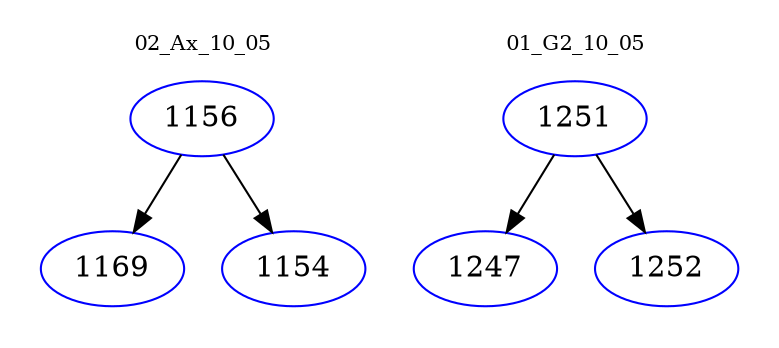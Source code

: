 digraph{
subgraph cluster_0 {
color = white
label = "02_Ax_10_05";
fontsize=10;
T0_1156 [label="1156", color="blue"]
T0_1156 -> T0_1169 [color="black"]
T0_1169 [label="1169", color="blue"]
T0_1156 -> T0_1154 [color="black"]
T0_1154 [label="1154", color="blue"]
}
subgraph cluster_1 {
color = white
label = "01_G2_10_05";
fontsize=10;
T1_1251 [label="1251", color="blue"]
T1_1251 -> T1_1247 [color="black"]
T1_1247 [label="1247", color="blue"]
T1_1251 -> T1_1252 [color="black"]
T1_1252 [label="1252", color="blue"]
}
}
